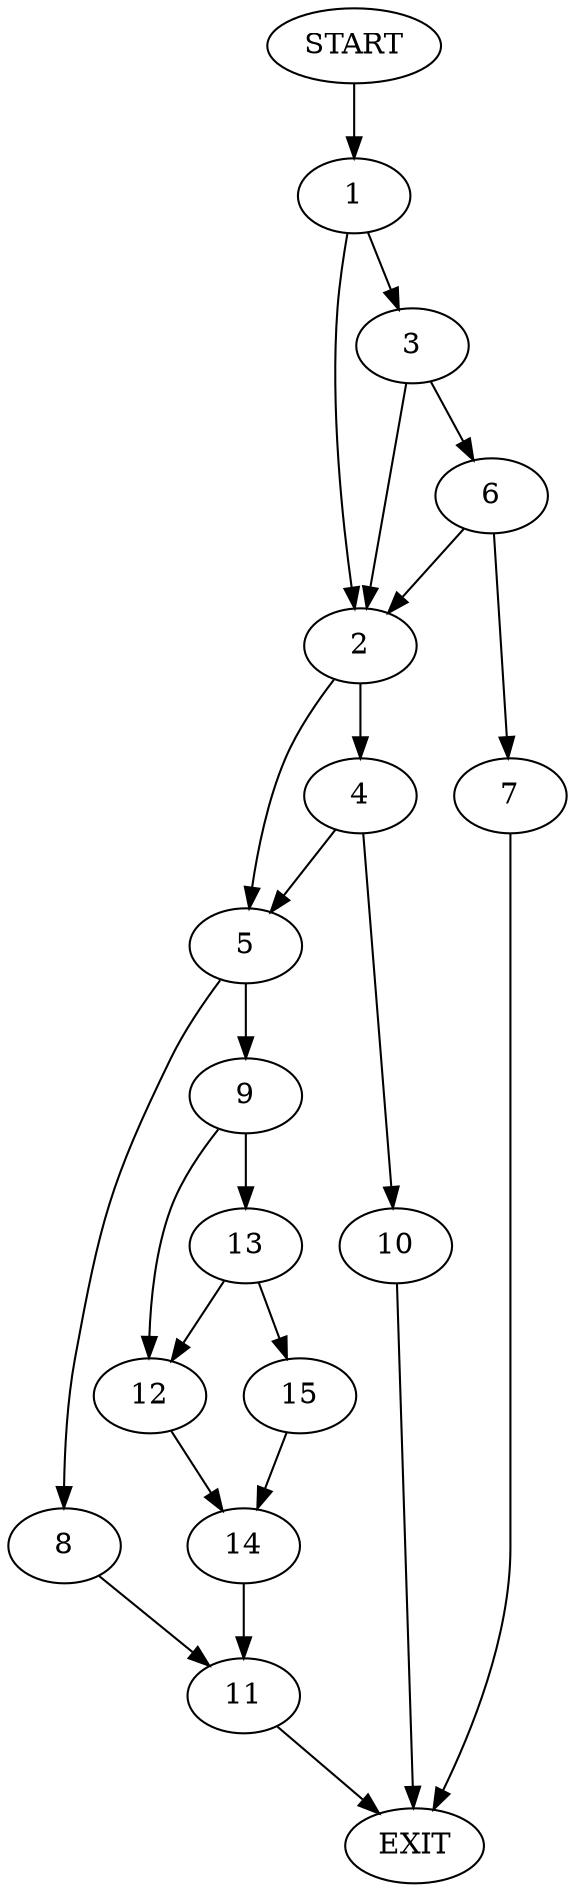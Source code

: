 digraph {
0 [label="START"]
16 [label="EXIT"]
0 -> 1
1 -> 2
1 -> 3
2 -> 4
2 -> 5
3 -> 2
3 -> 6
6 -> 7
6 -> 2
7 -> 16
5 -> 8
5 -> 9
4 -> 5
4 -> 10
10 -> 16
8 -> 11
9 -> 12
9 -> 13
12 -> 14
13 -> 12
13 -> 15
15 -> 14
14 -> 11
11 -> 16
}
